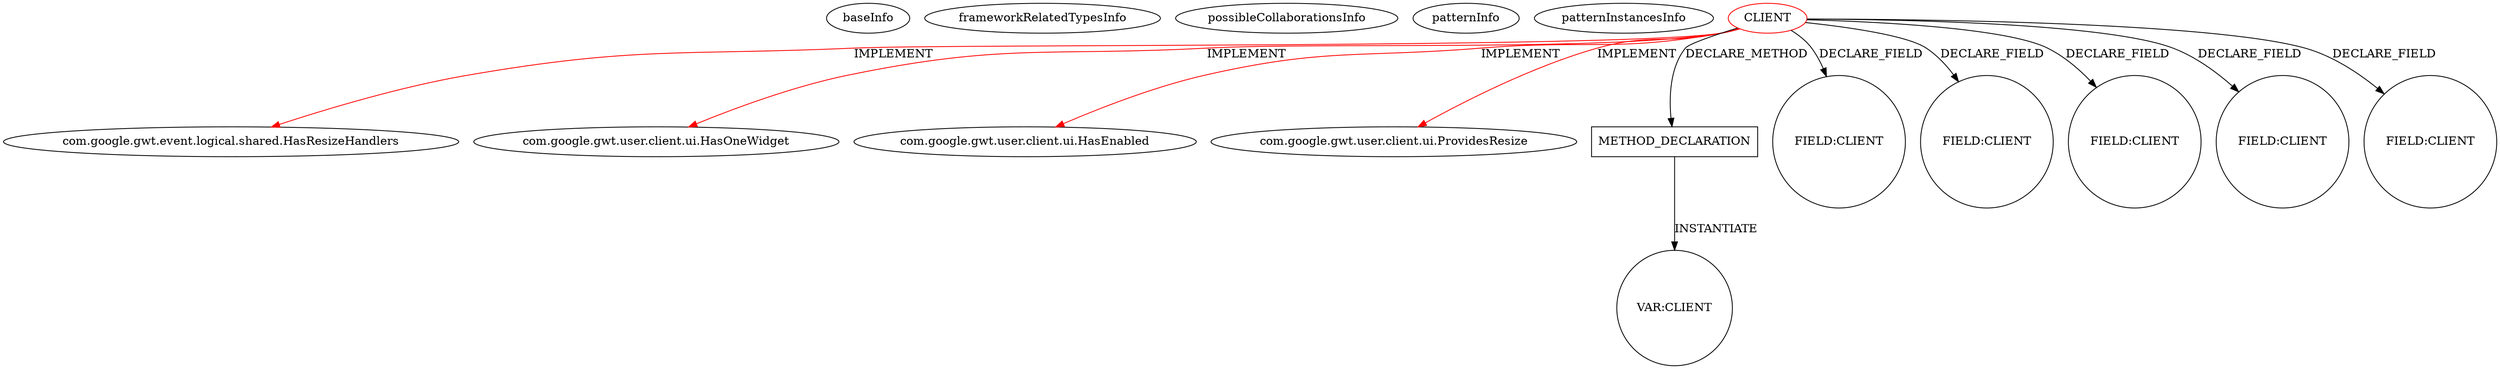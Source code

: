 digraph {
baseInfo[graphId=428,category="pattern",isAnonymous=false,possibleRelation=false]
frameworkRelatedTypesInfo[0="com.google.gwt.event.logical.shared.HasResizeHandlers",1="com.google.gwt.user.client.ui.ProvidesResize",2="com.google.gwt.user.client.ui.HasOneWidget",3="com.google.gwt.user.client.ui.HasEnabled"]
possibleCollaborationsInfo[]
patternInfo[frequency=2.0,patternRootClient=0]
patternInstancesInfo[0="kospiotr-gwt-layout-designer~/kospiotr-gwt-layout-designer/gwt-layout-designer-master/src/main/java/pl/pkosmowski/gxtshowcase/client/MainPanel.java~MainPanel~3417",1="rdomingonl-layoutTest~/rdomingonl-layoutTest/layoutTest-master/src/main/java/nl/tc/rd/exp/layouttest/client/mvp/view/WidgetDesignerView.java~WidgetDesignerView~4344"]
2[label="com.google.gwt.event.logical.shared.HasResizeHandlers",vertexType="FRAMEWORK_INTERFACE_TYPE",isFrameworkType=false]
0[label="CLIENT",vertexType="ROOT_CLIENT_CLASS_DECLARATION",isFrameworkType=false,color=red]
8[label="com.google.gwt.user.client.ui.HasOneWidget",vertexType="FRAMEWORK_INTERFACE_TYPE",isFrameworkType=false]
3[label="com.google.gwt.user.client.ui.HasEnabled",vertexType="FRAMEWORK_INTERFACE_TYPE",isFrameworkType=false]
7[label="com.google.gwt.user.client.ui.ProvidesResize",vertexType="FRAMEWORK_INTERFACE_TYPE",isFrameworkType=false]
63[label="METHOD_DECLARATION",vertexType="CLIENT_METHOD_DECLARATION",isFrameworkType=false,shape=box]
9[label="FIELD:CLIENT",vertexType="FIELD_DECLARATION",isFrameworkType=false,shape=circle]
19[label="FIELD:CLIENT",vertexType="FIELD_DECLARATION",isFrameworkType=false,shape=circle]
65[label="VAR:CLIENT",vertexType="VARIABLE_EXPRESION",isFrameworkType=false,shape=circle]
41[label="FIELD:CLIENT",vertexType="FIELD_DECLARATION",isFrameworkType=false,shape=circle]
52[label="FIELD:CLIENT",vertexType="FIELD_DECLARATION",isFrameworkType=false,shape=circle]
39[label="FIELD:CLIENT",vertexType="FIELD_DECLARATION",isFrameworkType=false,shape=circle]
0->2[label="IMPLEMENT",color=red]
0->7[label="IMPLEMENT",color=red]
0->9[label="DECLARE_FIELD"]
0->41[label="DECLARE_FIELD"]
0->52[label="DECLARE_FIELD"]
63->65[label="INSTANTIATE"]
0->39[label="DECLARE_FIELD"]
0->63[label="DECLARE_METHOD"]
0->8[label="IMPLEMENT",color=red]
0->19[label="DECLARE_FIELD"]
0->3[label="IMPLEMENT",color=red]
}
